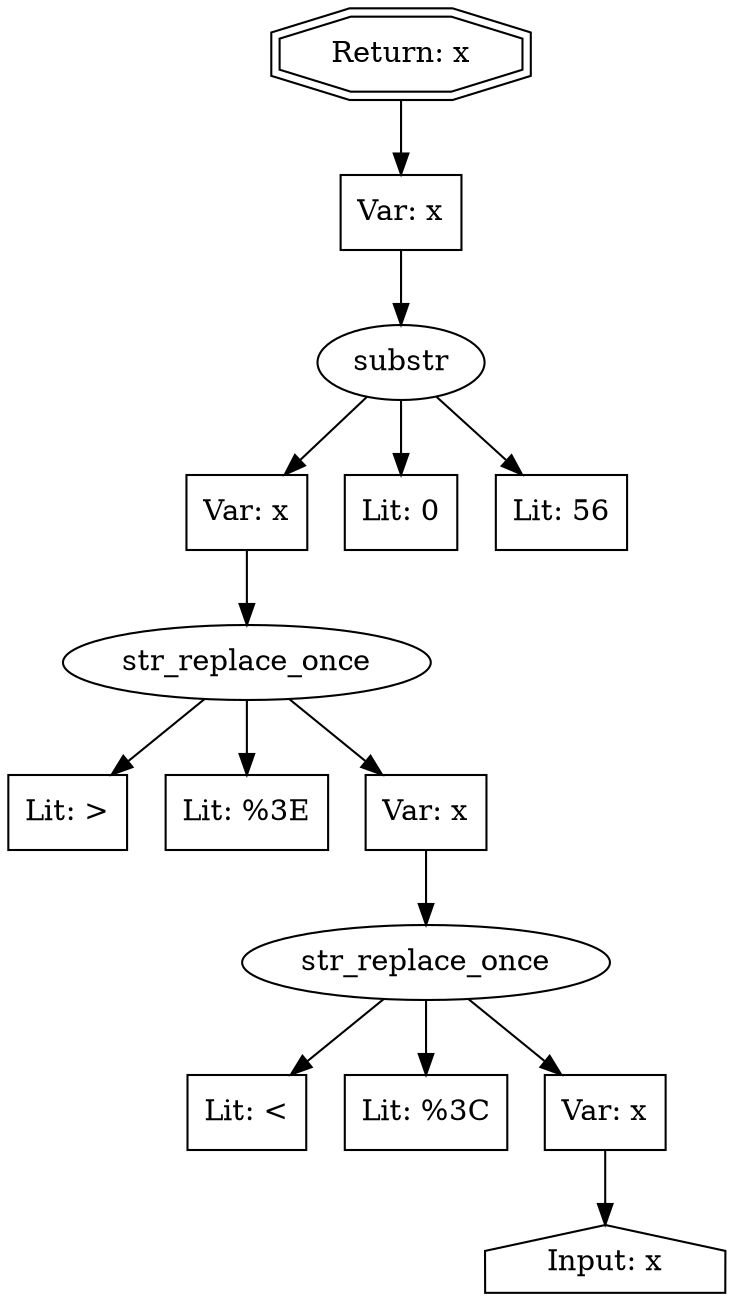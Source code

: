 // Finding: 6dcc7b10-3c09-4ec7-bb73-422951d7ee5c
// Finding.url: https://retail-pi.example345.com/retailpi/actions/index.action##"></iframe></style></script></object></embed></textarea><img src=x onerror=taintfoxLog('7a5765daffe6413692f129ae88f44380')><!--/*
// Finding.parentloc: https://retail-pi.example345.com/retailpi/actions/index.action##"></iframe></style></script></object></embed></textarea><img src=x onerror=taintfoxLog('7a5765daffe6413692f129ae88f44380')><!--/*
// Finding.domain: retail-pi.example345.com
// Finding.base_domain: example345.com
// Finding.source: document.documentURI
// Finding.sink: innerHTML
// Sanitizer.score: 2
// Sanitizer.name: cleanURL
// Sanitizer.location: https://retail-pi.example345.com/global-elements/header/script/ge-login.js - <anonymous>:14:26
// Finding.begin: 70
// Finding.end: 126
// Finding.original_uuid: ef73571f-e04a-4cbe-a54a-d82f376cc286
// Finding.TwentyFiveMillionFlowsId: 1758173714
// Finding.script: https://retail-pi.example345.com/global-elements/header/script/ge-login.js
// Finding.line: 254
// Exploit.uuid: 7a5765da-ffe6-4136-92f1-29ae88f44380
// Exploit.success: false
// Exploit.status: failure
// Exploit.method: C
// Exploit.type: html
// Exploit.token: attribute
// Exploit.content: href
// Exploit.quote_type: "
// Exploit.tag: a
// Exploit.break_out: #"></iframe></style></script></object></embed></textarea><img src=x onerror=
// Exploit.break_in: ><!--/*
// Exploit.payload: #"></iframe></style></script></object></embed></textarea><img src=x onerror=taintfoxLog(1)><!--/*
// Exploit.begin_taint_url: 0
// Exploit.end_taint_url: 56
// Exploit.replace_begin_url: 56
// Exploit.replace_end_url: 56
// Exploit.replace_begin_param: 126
// Exploit.replace_end_param: 126
// Issues.LargestEncodeAttrStringChain: 0
// Issues.LargestTextFragmentEncodeChainLength: 0
// Issues.HasApproximation: false
// Issues.HasMissingImplementation: false
// Issues.HasInfiniteRegexWithFunctionReplacer: false
// Issues.MergedSplitAndJoins: false
// Issues.HasUrlInRhsOfReplace: false
// Issues.HasUrlInLhsOfReplace: false
// Issues.HasCookieValueInLhsOfreplace: false
// Issues.HasCookieValueInRhsOfreplace: false
// Issues.HasCookieValueInMatchPattern: false
// Issues.HasCookieValueInExecPattern: false
// Issues.RemovedLRConcats: false
// Issues.RemovedReplaceArtifacts: false
// Issues.HasUrlInMatchPattern: false
// Issues.HasUrlInExecPattern: false
// Issues.RemovedNOPreplaces: false
// Issues.Known_sanitizer: false
// DepGraph.hash: -139197959
// DepGraph.sanitizer_hash: -1699832166

digraph cfg {
n0 [shape=house, label="Input: x"];
n1 [shape=ellipse, label="str_replace_once"];
n2 [shape=box, label="Lit: <"];
n3 [shape=box, label="Lit: %3C"];
n4 [shape=box, label="Var: x"];
n5 [shape=ellipse, label="str_replace_once"];
n6 [shape=box, label="Lit: >"];
n7 [shape=box, label="Lit: %3E"];
n8 [shape=box, label="Var: x"];
n9 [shape=ellipse, label="substr"];
n10 [shape=box, label="Var: x"];
n11 [shape=box, label="Lit: 0"];
n12 [shape=box, label="Lit: 56"];
n13 [shape=box, label="Var: x"];
n14 [shape=doubleoctagon, label="Return: x"];
n4 -> n0;
n1 -> n2;
n1 -> n3;
n1 -> n4;
n8 -> n1;
n5 -> n6;
n5 -> n7;
n5 -> n8;
n10 -> n5;
n9 -> n10;
n9 -> n11;
n9 -> n12;
n13 -> n9;
n14 -> n13;
}